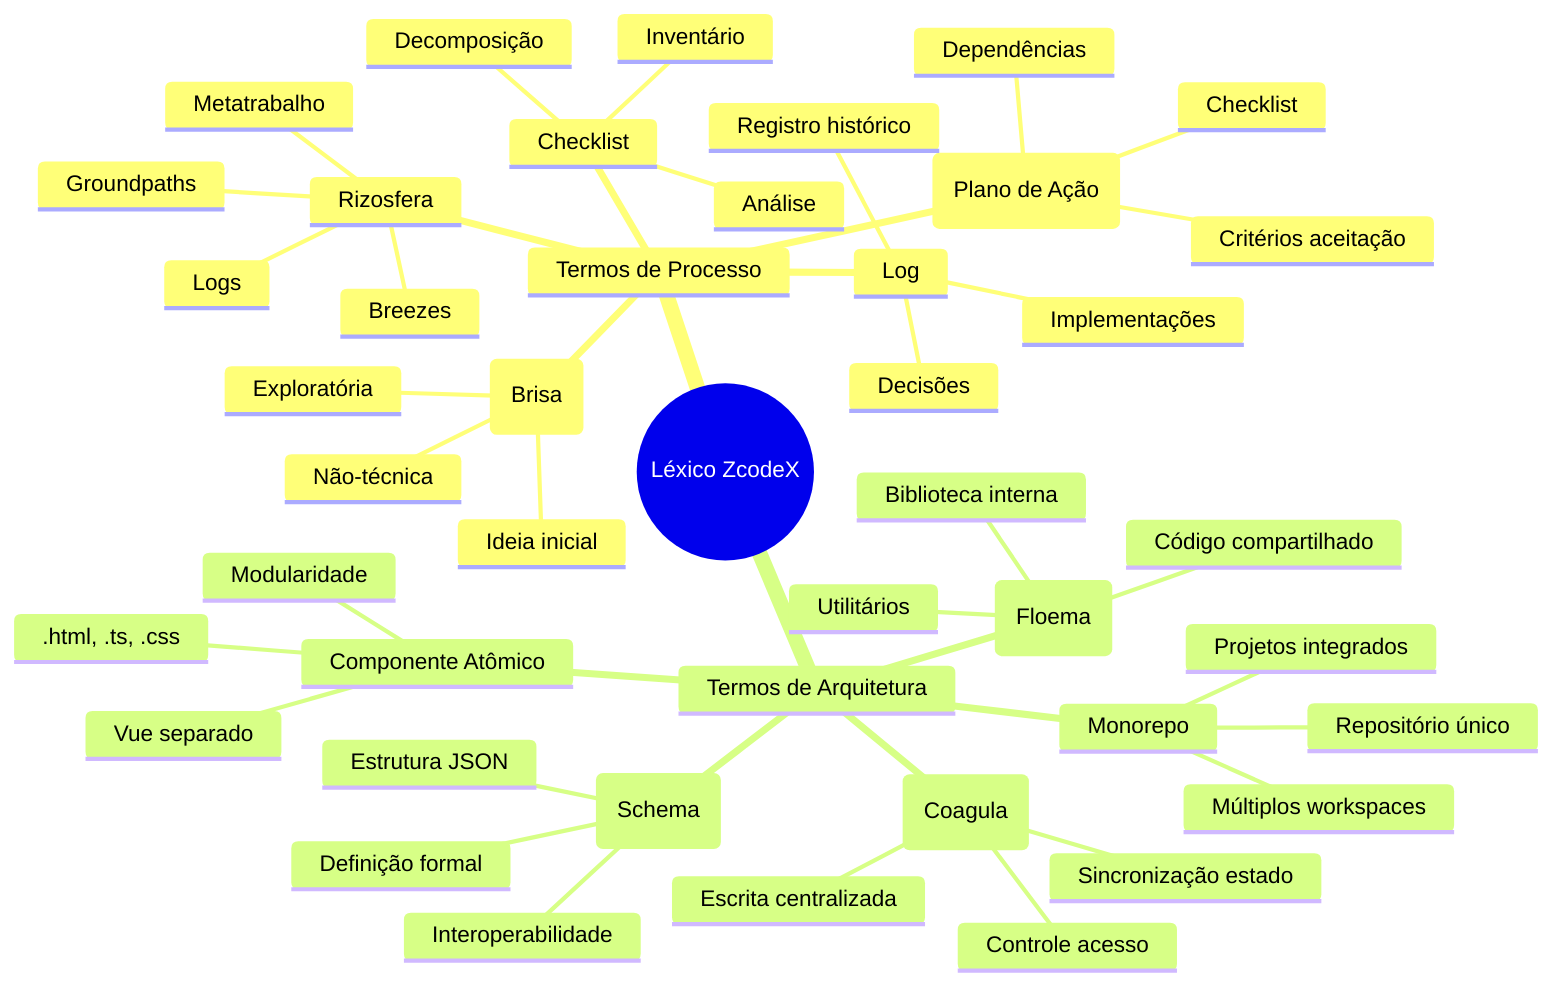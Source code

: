 mindmap
  root((Léxico ZcodeX))
    Termos de Processo
      Breeze (Brisa)
        Ideia inicial
        Exploratória
        Não-técnica
      Groundpath (Plano de Ação)
        Checklist
        Dependências
        Critérios aceitação
      Log
        Registro histórico
        Decisões
        Implementações
      Checklist
        Inventário
        Análise
        Decomposição
      Rizosfera
        Metatrabalho
        Breezes
        Groundpaths
        Logs
    Termos de Arquitetura
      Toolbox (Floema)
        Biblioteca interna
        Código compartilhado
        Utilitários
      Contrato de Dados (Schema)
        Definição formal
        Estrutura JSON
        Interoperabilidade
      Componente Atômico
        Vue separado
        .html, .ts, .css
        Modularidade
      Monorepo
        Múltiplos workspaces
        Repositório único
        Projetos integrados
      Guardião (Coagula)
        Escrita centralizada
        Controle acesso
        Sincronização estado